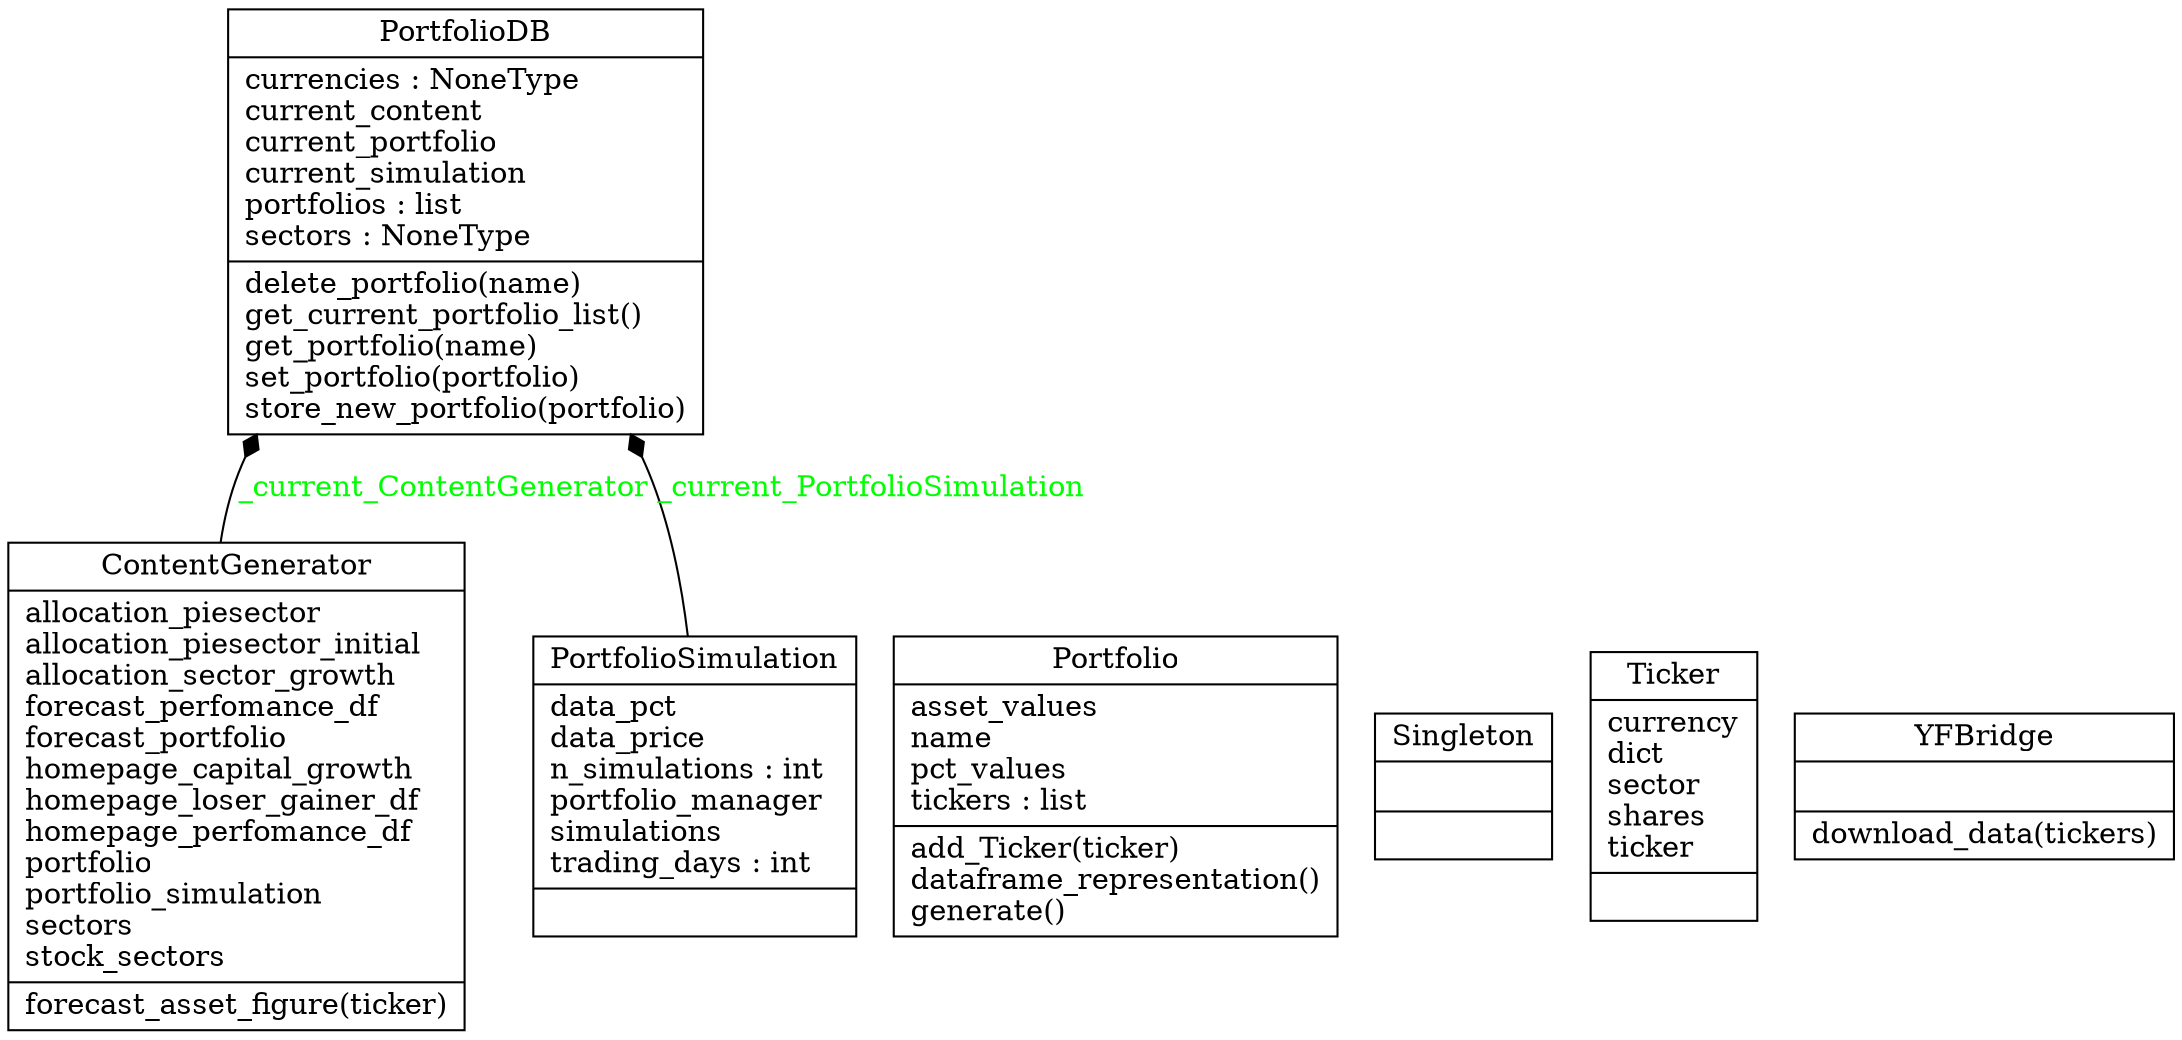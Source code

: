 digraph "classes_Portfolio" {
rankdir=BT
charset="utf-8"
"Portfolio.ContentGenerator" [color="black", fontcolor="black", label="{ContentGenerator|allocation_piesector\lallocation_piesector_initial\lallocation_sector_growth\lforecast_perfomance_df\lforecast_portfolio\lhomepage_capital_growth\lhomepage_loser_gainer_df\lhomepage_perfomance_df\lportfolio\lportfolio_simulation\lsectors\lstock_sectors\l|forecast_asset_figure(ticker)\l}", shape="record", style="solid"];
"Portfolio.Portfolio" [color="black", fontcolor="black", label="{Portfolio|asset_values\lname\lpct_values\ltickers : list\l|add_Ticker(ticker)\ldataframe_representation()\lgenerate()\l}", shape="record", style="solid"];
"Portfolio.PortfolioDB" [color="black", fontcolor="black", label="{PortfolioDB|currencies : NoneType\lcurrent_content\lcurrent_portfolio\lcurrent_simulation\lportfolios : list\lsectors : NoneType\l|delete_portfolio(name)\lget_current_portfolio_list()\lget_portfolio(name)\lset_portfolio(portfolio)\lstore_new_portfolio(portfolio)\l}", shape="record", style="solid"];
"Portfolio.PortfolioSimulation" [color="black", fontcolor="black", label="{PortfolioSimulation|data_pct\ldata_price\ln_simulations : int\lportfolio_manager\lsimulations\ltrading_days : int\l|}", shape="record", style="solid"];
"Portfolio.Singleton" [color="black", fontcolor="black", label="{Singleton|\l|}", shape="record", style="solid"];
"Portfolio.Ticker" [color="black", fontcolor="black", label="{Ticker|currency\ldict\lsector\lshares\lticker\l|}", shape="record", style="solid"];
"Portfolio.YFBridge" [color="black", fontcolor="black", label="{YFBridge|\l|download_data(tickers)\l}", shape="record", style="solid"];
"Portfolio.ContentGenerator" -> "Portfolio.PortfolioDB" [arrowhead="diamond", arrowtail="none", fontcolor="green", label="_current_ContentGenerator", style="solid"];
"Portfolio.PortfolioSimulation" -> "Portfolio.PortfolioDB" [arrowhead="diamond", arrowtail="none", fontcolor="green", label="_current_PortfolioSimulation", style="solid"];
}
